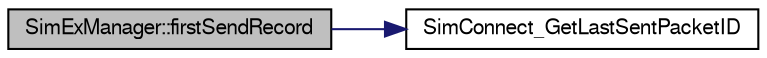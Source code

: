 digraph "SimExManager::firstSendRecord"
{
  bgcolor="transparent";
  edge [fontname="FreeSans",fontsize="10",labelfontname="FreeSans",labelfontsize="10"];
  node [fontname="FreeSans",fontsize="10",shape=record];
  rankdir="LR";
  Node1 [label="SimExManager::firstSendRecord",height=0.2,width=0.4,color="black", fillcolor="grey75", style="filled" fontcolor="black"];
  Node1 -> Node2 [color="midnightblue",fontsize="10",style="solid",fontname="FreeSans"];
  Node2 [label="SimConnect_GetLastSentPacketID",height=0.2,width=0.4,color="black",URL="$SimConnect_8h.html#acc0248e3b6f865327911312346394227"];
}
